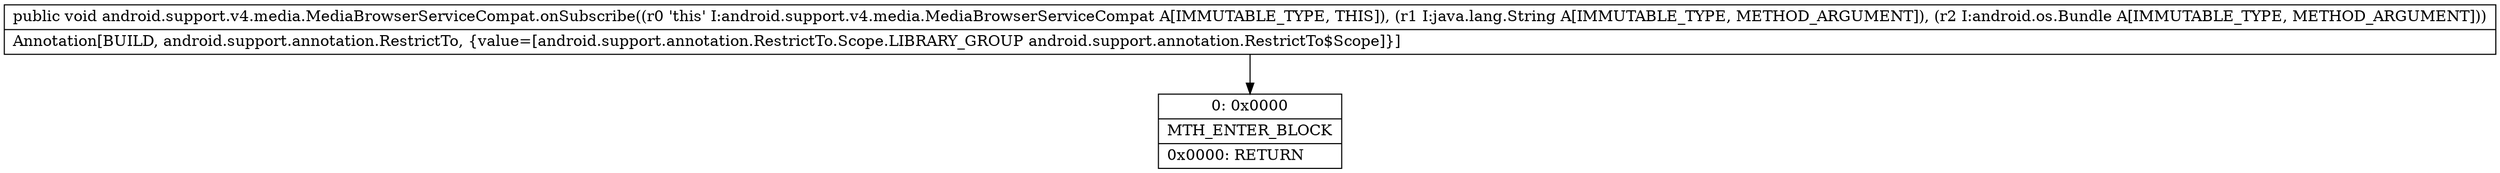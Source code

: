 digraph "CFG forandroid.support.v4.media.MediaBrowserServiceCompat.onSubscribe(Ljava\/lang\/String;Landroid\/os\/Bundle;)V" {
Node_0 [shape=record,label="{0\:\ 0x0000|MTH_ENTER_BLOCK\l|0x0000: RETURN   \l}"];
MethodNode[shape=record,label="{public void android.support.v4.media.MediaBrowserServiceCompat.onSubscribe((r0 'this' I:android.support.v4.media.MediaBrowserServiceCompat A[IMMUTABLE_TYPE, THIS]), (r1 I:java.lang.String A[IMMUTABLE_TYPE, METHOD_ARGUMENT]), (r2 I:android.os.Bundle A[IMMUTABLE_TYPE, METHOD_ARGUMENT]))  | Annotation[BUILD, android.support.annotation.RestrictTo, \{value=[android.support.annotation.RestrictTo.Scope.LIBRARY_GROUP android.support.annotation.RestrictTo$Scope]\}]\l}"];
MethodNode -> Node_0;
}

